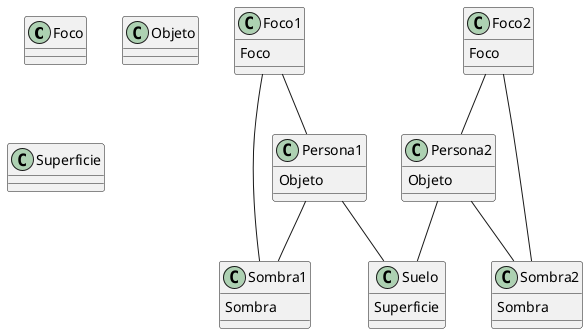 @startuml

Class Foco{
}
Class Objeto{
} 
Class Superficie{
} 

Foco1 : Foco
Foco2 : Foco 
Persona1 : Objeto
Persona2 : Objeto
Suelo : Superficie
Sombra1 : Sombra
Sombra2 : Sombra

Foco1 -- Persona1
Foco2 -- Persona2
Foco1 -- Sombra1
Foco2 -- Sombra2
Persona1 -- Sombra1
Persona2 -- Sombra2
Persona1 -- Suelo
Persona2 -- Suelo

@enduml